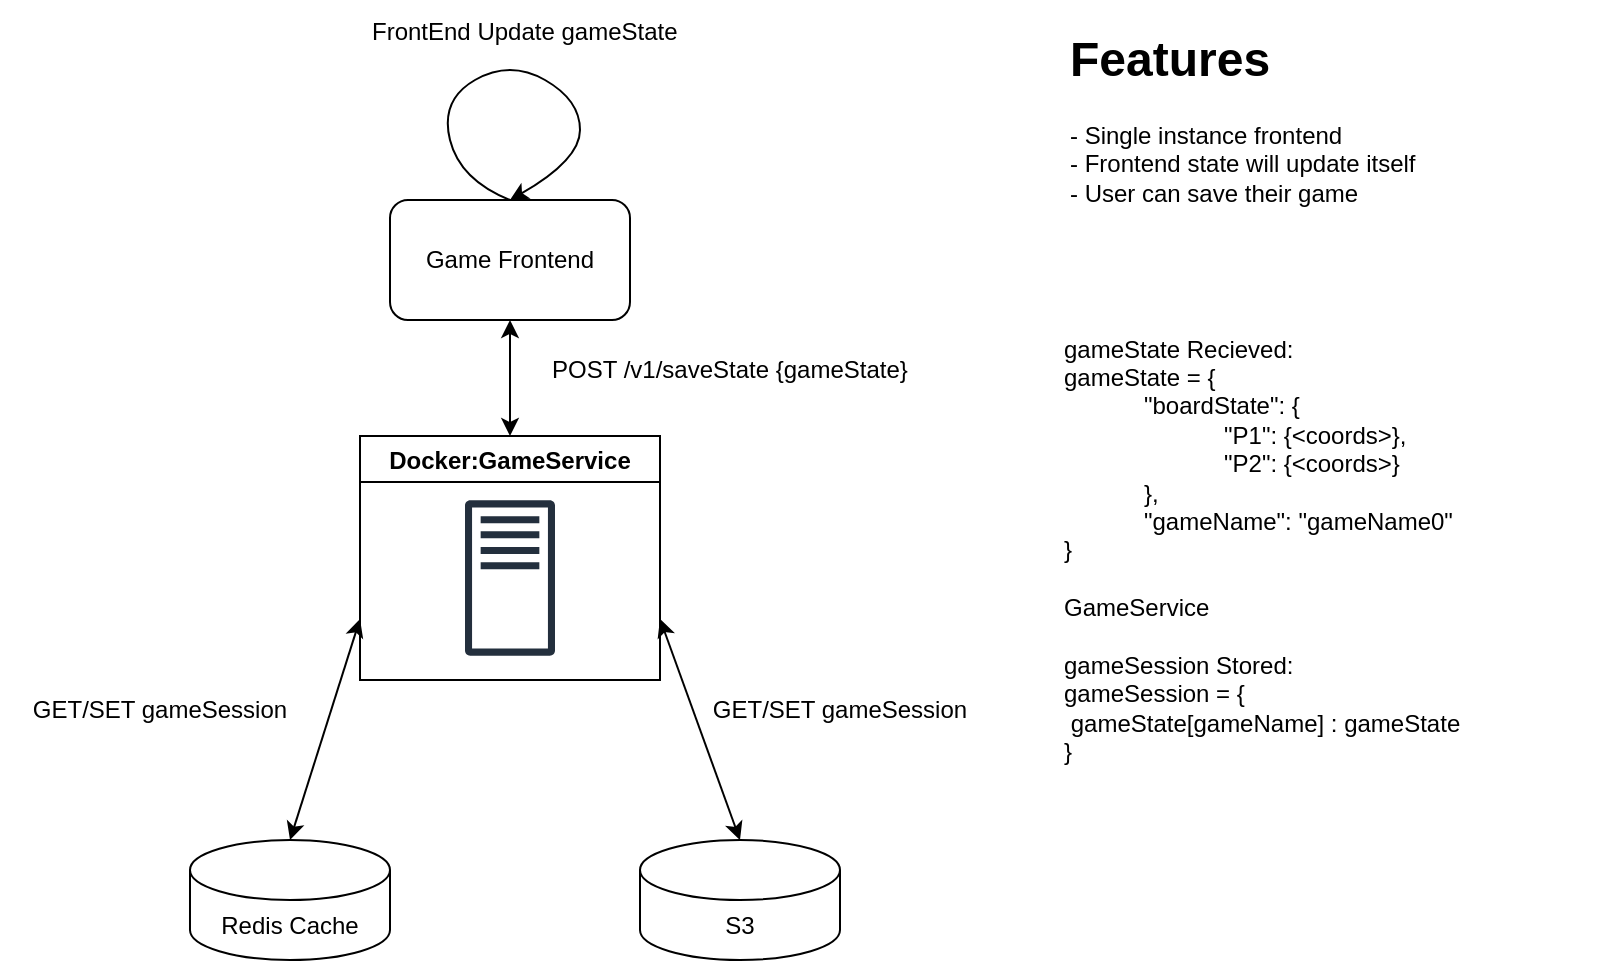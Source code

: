 <mxfile version="16.0.0" type="github">
  <diagram id="GyPvnR4izYymWSrDwyUq" name="Page-1">
    <mxGraphModel dx="2084" dy="755" grid="1" gridSize="10" guides="1" tooltips="1" connect="1" arrows="1" fold="1" page="1" pageScale="1" pageWidth="850" pageHeight="1100" math="0" shadow="0">
      <root>
        <mxCell id="0" />
        <mxCell id="1" parent="0" />
        <mxCell id="lSJVD1o7w-jPNmSxTR71-3" value="" style="sketch=0;outlineConnect=0;fontColor=#232F3E;gradientColor=none;fillColor=#232F3D;strokeColor=none;dashed=0;verticalLabelPosition=bottom;verticalAlign=top;align=center;html=1;fontSize=12;fontStyle=0;aspect=fixed;pointerEvents=1;shape=mxgraph.aws4.traditional_server;" parent="1" vertex="1">
          <mxGeometry x="202.5" y="270" width="45" height="78" as="geometry" />
        </mxCell>
        <mxCell id="lSJVD1o7w-jPNmSxTR71-4" value="Game Frontend" style="rounded=1;whiteSpace=wrap;html=1;" parent="1" vertex="1">
          <mxGeometry x="165" y="120" width="120" height="60" as="geometry" />
        </mxCell>
        <mxCell id="lSJVD1o7w-jPNmSxTR71-9" value="POST /v1/saveState {gameState}" style="text;html=1;strokeColor=none;fillColor=none;align=center;verticalAlign=middle;whiteSpace=wrap;rounded=0;" parent="1" vertex="1">
          <mxGeometry x="219" y="190" width="232" height="30" as="geometry" />
        </mxCell>
        <mxCell id="lSJVD1o7w-jPNmSxTR71-11" value="" style="endArrow=classic;startArrow=classic;html=1;rounded=0;entryX=0.5;entryY=1;entryDx=0;entryDy=0;exitX=0.5;exitY=0;exitDx=0;exitDy=0;" parent="1" source="bTvDW_8i9SbkVPPKMxrY-6" target="lSJVD1o7w-jPNmSxTR71-4" edge="1">
          <mxGeometry width="50" height="50" relative="1" as="geometry">
            <mxPoint x="180" y="250" as="sourcePoint" />
            <mxPoint x="230" y="200" as="targetPoint" />
          </mxGeometry>
        </mxCell>
        <mxCell id="lSJVD1o7w-jPNmSxTR71-12" value="Redis Cache&lt;br&gt;" style="shape=cylinder3;whiteSpace=wrap;html=1;boundedLbl=1;backgroundOutline=1;size=15;" parent="1" vertex="1">
          <mxGeometry x="65" y="440" width="100" height="60" as="geometry" />
        </mxCell>
        <mxCell id="lSJVD1o7w-jPNmSxTR71-13" value="S3" style="shape=cylinder3;whiteSpace=wrap;html=1;boundedLbl=1;backgroundOutline=1;size=15;" parent="1" vertex="1">
          <mxGeometry x="290" y="440" width="100" height="60" as="geometry" />
        </mxCell>
        <mxCell id="lSJVD1o7w-jPNmSxTR71-14" value="" style="endArrow=classic;startArrow=classic;html=1;rounded=0;exitX=0.5;exitY=0;exitDx=0;exitDy=0;exitPerimeter=0;entryX=0;entryY=0.75;entryDx=0;entryDy=0;" parent="1" source="lSJVD1o7w-jPNmSxTR71-12" target="bTvDW_8i9SbkVPPKMxrY-6" edge="1">
          <mxGeometry width="50" height="50" relative="1" as="geometry">
            <mxPoint x="130" y="380" as="sourcePoint" />
            <mxPoint x="180" y="330" as="targetPoint" />
          </mxGeometry>
        </mxCell>
        <mxCell id="lSJVD1o7w-jPNmSxTR71-15" value="" style="endArrow=classic;startArrow=classic;html=1;rounded=0;exitX=0.5;exitY=0;exitDx=0;exitDy=0;exitPerimeter=0;entryX=1;entryY=0.75;entryDx=0;entryDy=0;" parent="1" source="lSJVD1o7w-jPNmSxTR71-13" target="bTvDW_8i9SbkVPPKMxrY-6" edge="1">
          <mxGeometry width="50" height="50" relative="1" as="geometry">
            <mxPoint x="171" y="395.02" as="sourcePoint" />
            <mxPoint x="212.5" y="345.726" as="targetPoint" />
          </mxGeometry>
        </mxCell>
        <mxCell id="bTvDW_8i9SbkVPPKMxrY-2" value="" style="curved=1;endArrow=classic;html=1;rounded=0;exitX=0.5;exitY=0;exitDx=0;exitDy=0;entryX=0.5;entryY=0;entryDx=0;entryDy=0;" edge="1" parent="1" source="lSJVD1o7w-jPNmSxTR71-4" target="lSJVD1o7w-jPNmSxTR71-4">
          <mxGeometry width="50" height="50" relative="1" as="geometry">
            <mxPoint x="210" y="100" as="sourcePoint" />
            <mxPoint x="260" y="90" as="targetPoint" />
            <Array as="points">
              <mxPoint x="200" y="110" />
              <mxPoint x="190" y="70" />
              <mxPoint x="225" y="50" />
              <mxPoint x="260" y="70" />
              <mxPoint x="260" y="100" />
            </Array>
          </mxGeometry>
        </mxCell>
        <mxCell id="bTvDW_8i9SbkVPPKMxrY-3" value="FrontEnd Update gameState" style="text;strokeColor=none;fillColor=none;align=left;verticalAlign=middle;spacingLeft=4;spacingRight=4;overflow=hidden;points=[[0,0.5],[1,0.5]];portConstraint=eastwest;rotatable=0;" vertex="1" parent="1">
          <mxGeometry x="150" y="20" width="180" height="30" as="geometry" />
        </mxCell>
        <mxCell id="bTvDW_8i9SbkVPPKMxrY-6" value="Docker:GameService" style="swimlane;" vertex="1" parent="1">
          <mxGeometry x="150" y="238" width="150" height="122" as="geometry" />
        </mxCell>
        <mxCell id="bTvDW_8i9SbkVPPKMxrY-7" value="&lt;h1&gt;Features&lt;/h1&gt;&lt;p&gt;- Single instance frontend&lt;br&gt;- Frontend state will update itself&lt;br&gt;- User can save their game&lt;br&gt;&lt;br&gt;&lt;/p&gt;" style="text;html=1;strokeColor=none;fillColor=none;spacing=5;spacingTop=-20;whiteSpace=wrap;overflow=hidden;rounded=0;" vertex="1" parent="1">
          <mxGeometry x="500" y="30" width="190" height="120" as="geometry" />
        </mxCell>
        <mxCell id="bTvDW_8i9SbkVPPKMxrY-9" value="GET/SET gameSession" style="text;html=1;strokeColor=none;fillColor=none;align=center;verticalAlign=middle;whiteSpace=wrap;rounded=0;" vertex="1" parent="1">
          <mxGeometry x="-30" y="360" width="160" height="30" as="geometry" />
        </mxCell>
        <mxCell id="bTvDW_8i9SbkVPPKMxrY-10" value="gameState Recieved:&lt;br&gt;gameState&amp;nbsp;= {&lt;br&gt;&lt;blockquote style=&quot;margin: 0 0 0 40px ; border: none ; padding: 0px&quot;&gt;&quot;boardState&quot;: {&lt;br&gt;&lt;/blockquote&gt;&lt;blockquote style=&quot;margin: 0 0 0 40px ; border: none ; padding: 0px&quot;&gt;&lt;blockquote style=&quot;margin: 0 0 0 40px ; border: none ; padding: 0px&quot;&gt;&lt;span&gt;&quot;P1&quot;: {&amp;lt;coords&amp;gt;},&lt;/span&gt;&lt;/blockquote&gt;&lt;blockquote style=&quot;margin: 0 0 0 40px ; border: none ; padding: 0px&quot;&gt;&quot;P2&quot;: {&amp;lt;coords&amp;gt;}&lt;/blockquote&gt;&lt;/blockquote&gt;&lt;blockquote style=&quot;margin: 0 0 0 40px ; border: none ; padding: 0px&quot;&gt;},&lt;br&gt;&quot;gameName&quot;: &quot;gameName0&quot;&lt;/blockquote&gt;&lt;blockquote style=&quot;margin: 0 0 0 40px ; border: none ; padding: 0px&quot;&gt;&lt;/blockquote&gt;}&lt;br&gt;&lt;br&gt;GameService&lt;br&gt;&lt;br&gt;gameSession&amp;nbsp;Stored:&lt;br&gt;gameSession = {&lt;br&gt;&lt;span style=&quot;white-space: pre&quot;&gt;	&lt;/span&gt;gameState[gameName] : gameState&lt;br&gt;}" style="text;html=1;strokeColor=none;fillColor=none;align=left;verticalAlign=middle;whiteSpace=wrap;rounded=0;" vertex="1" parent="1">
          <mxGeometry x="500" y="160" width="270" height="270" as="geometry" />
        </mxCell>
        <mxCell id="bTvDW_8i9SbkVPPKMxrY-11" value="GET/SET gameSession" style="text;html=1;strokeColor=none;fillColor=none;align=center;verticalAlign=middle;whiteSpace=wrap;rounded=0;" vertex="1" parent="1">
          <mxGeometry x="310" y="360" width="160" height="30" as="geometry" />
        </mxCell>
      </root>
    </mxGraphModel>
  </diagram>
</mxfile>
